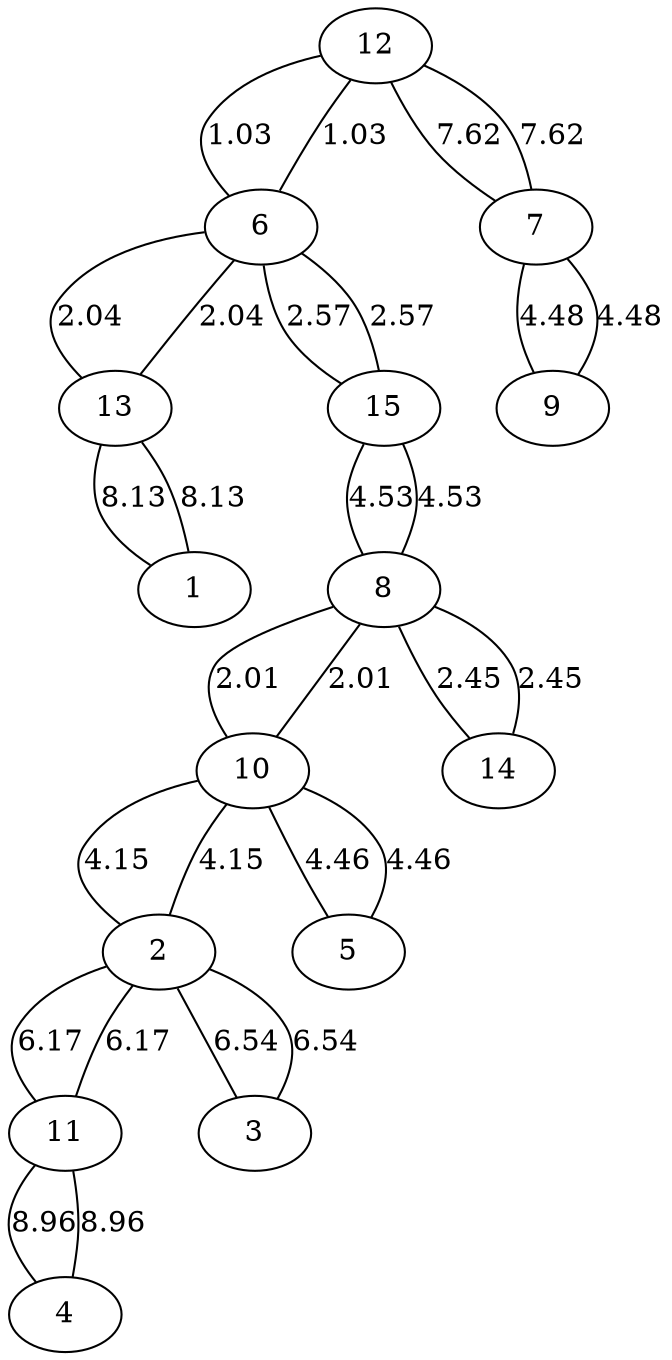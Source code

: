 graph sample {
12 -- 6 [label=1.03];
6 -- 12 [label=1.03];
8 -- 10 [label=2.01];
10 -- 8 [label=2.01];
6 -- 13 [label=2.04];
13 -- 6 [label=2.04];
14 -- 8 [label=2.45];
8 -- 14 [label=2.45];
6 -- 15 [label=2.57];
15 -- 6 [label=2.57];
10 -- 2 [label=4.15];
2 -- 10 [label=4.15];
5 -- 10 [label=4.46];
10 -- 5 [label=4.46];
9 -- 7 [label=4.48];
7 -- 9 [label=4.48];
15 -- 8 [label=4.53];
8 -- 15 [label=4.53];
11 -- 2 [label=6.17];
2 -- 11 [label=6.17];
2 -- 3 [label=6.54];
3 -- 2 [label=6.54];
12 -- 7 [label=7.62];
7 -- 12 [label=7.62];
13 -- 1 [label=8.13];
1 -- 13 [label=8.13];
11 -- 4 [label=8.96];
4 -- 11 [label=8.96];
}